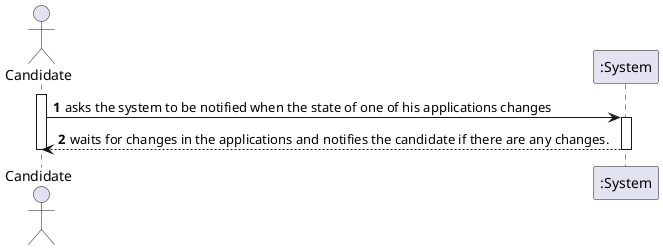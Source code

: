 @startuml US3001_SSD

autonumber

actor Candidate as "Candidate"

activate Candidate

Candidate -> ":System" : asks the system to be notified when the state of one of his applications changes
activate ":System"

":System" --> Candidate : waits for changes in the applications and notifies the candidate if there are any changes.
deactivate ":System"

deactivate Candidate

@enduml
